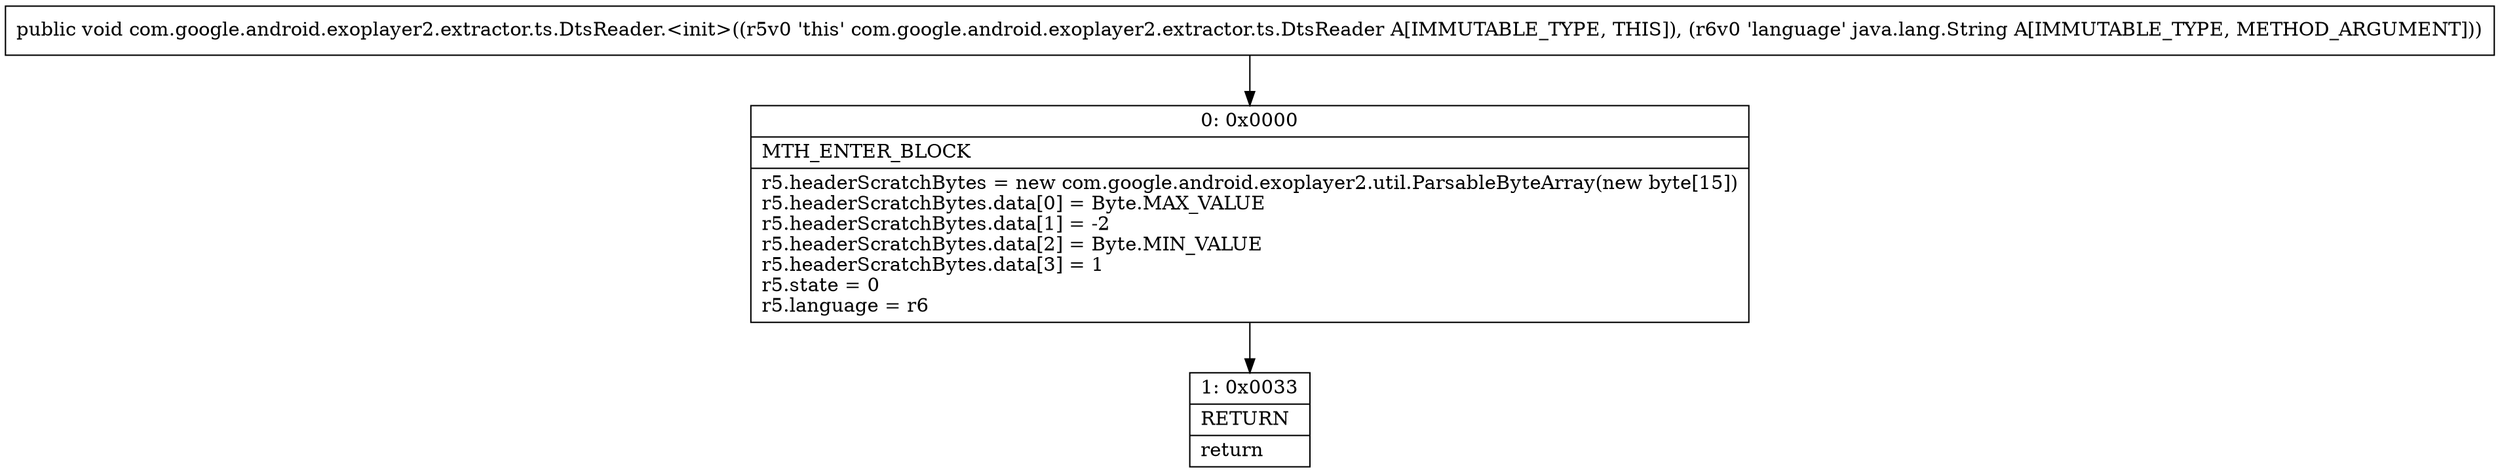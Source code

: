 digraph "CFG forcom.google.android.exoplayer2.extractor.ts.DtsReader.\<init\>(Ljava\/lang\/String;)V" {
Node_0 [shape=record,label="{0\:\ 0x0000|MTH_ENTER_BLOCK\l|r5.headerScratchBytes = new com.google.android.exoplayer2.util.ParsableByteArray(new byte[15])\lr5.headerScratchBytes.data[0] = Byte.MAX_VALUE\lr5.headerScratchBytes.data[1] = \-2\lr5.headerScratchBytes.data[2] = Byte.MIN_VALUE\lr5.headerScratchBytes.data[3] = 1\lr5.state = 0\lr5.language = r6\l}"];
Node_1 [shape=record,label="{1\:\ 0x0033|RETURN\l|return\l}"];
MethodNode[shape=record,label="{public void com.google.android.exoplayer2.extractor.ts.DtsReader.\<init\>((r5v0 'this' com.google.android.exoplayer2.extractor.ts.DtsReader A[IMMUTABLE_TYPE, THIS]), (r6v0 'language' java.lang.String A[IMMUTABLE_TYPE, METHOD_ARGUMENT])) }"];
MethodNode -> Node_0;
Node_0 -> Node_1;
}

